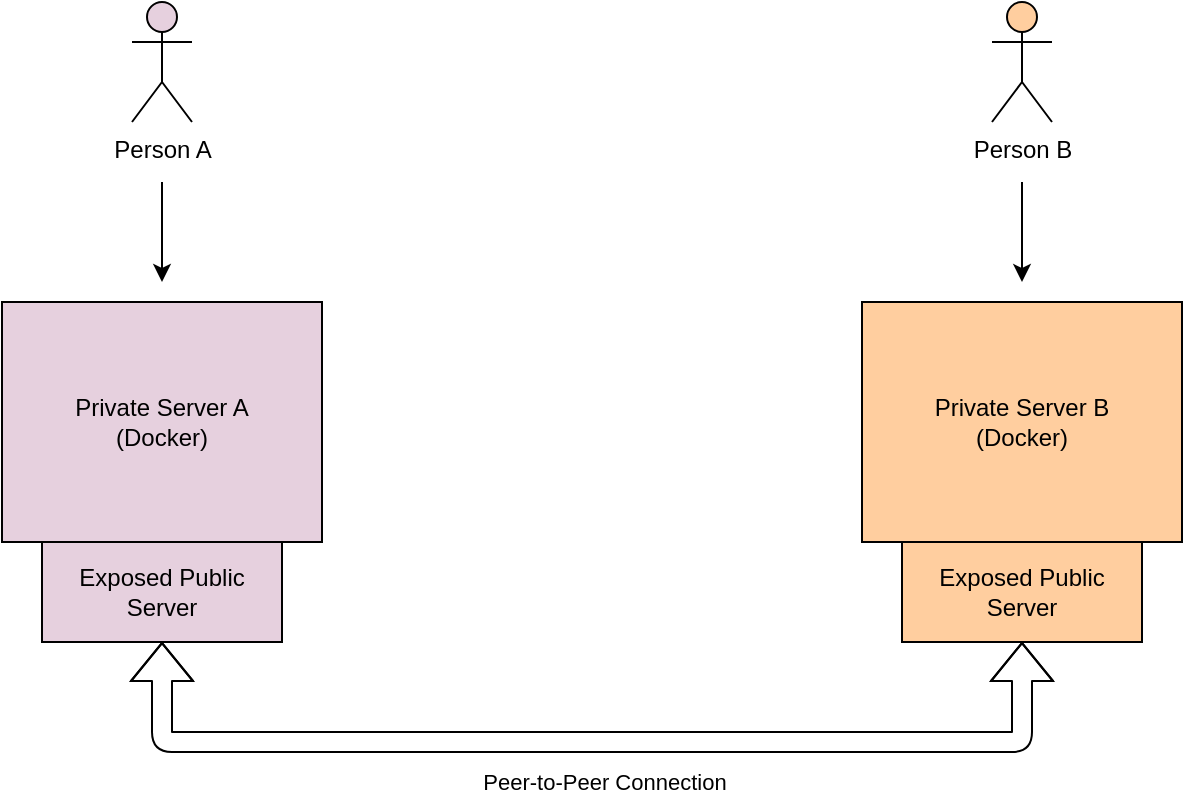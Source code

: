 <mxfile>
    <diagram id="gdLkVAoInEApZWIUcxZC" name="Page-1">
        <mxGraphModel dx="1096" dy="293" grid="1" gridSize="10" guides="1" tooltips="1" connect="1" arrows="1" fold="1" page="1" pageScale="1" pageWidth="850" pageHeight="1100" math="0" shadow="0">
            <root>
                <mxCell id="0"/>
                <mxCell id="1" parent="0"/>
                <mxCell id="hQokCKCYotDzluKHrfTL-1" value="Private Server A&lt;br&gt;(Docker)" style="rounded=0;whiteSpace=wrap;html=1;fillColor=#E6D0DE;" parent="1" vertex="1">
                    <mxGeometry x="140" y="230" width="160" height="120" as="geometry"/>
                </mxCell>
                <mxCell id="hQokCKCYotDzluKHrfTL-11" style="edgeStyle=orthogonalEdgeStyle;rounded=0;orthogonalLoop=1;jettySize=auto;html=1;fillColor=#E6D0DE;" edge="1" parent="1">
                    <mxGeometry relative="1" as="geometry">
                        <mxPoint x="220" y="220" as="targetPoint"/>
                        <mxPoint x="220" y="170" as="sourcePoint"/>
                    </mxGeometry>
                </mxCell>
                <mxCell id="hQokCKCYotDzluKHrfTL-4" value="Person A" style="shape=umlActor;verticalLabelPosition=bottom;verticalAlign=top;html=1;outlineConnect=0;fillColor=#E6D0DE;" vertex="1" parent="1">
                    <mxGeometry x="205" y="80" width="30" height="60" as="geometry"/>
                </mxCell>
                <mxCell id="hQokCKCYotDzluKHrfTL-7" value="Person B" style="shape=umlActor;verticalLabelPosition=bottom;verticalAlign=top;html=1;outlineConnect=0;fillColor=#FFCE9F;" vertex="1" parent="1">
                    <mxGeometry x="635" y="80" width="30" height="60" as="geometry"/>
                </mxCell>
                <mxCell id="hQokCKCYotDzluKHrfTL-10" value="Exposed Public Server" style="rounded=0;whiteSpace=wrap;html=1;fillColor=#E6D0DE;" vertex="1" parent="1">
                    <mxGeometry x="160" y="350" width="120" height="50" as="geometry"/>
                </mxCell>
                <mxCell id="hQokCKCYotDzluKHrfTL-12" value="Private Server B&lt;br&gt;(Docker)" style="rounded=0;whiteSpace=wrap;html=1;fillColor=#FFCE9F;" vertex="1" parent="1">
                    <mxGeometry x="570" y="230" width="160" height="120" as="geometry"/>
                </mxCell>
                <mxCell id="hQokCKCYotDzluKHrfTL-13" value="Exposed Public Server" style="rounded=0;whiteSpace=wrap;html=1;fillColor=#FFCE9F;" vertex="1" parent="1">
                    <mxGeometry x="590" y="350" width="120" height="50" as="geometry"/>
                </mxCell>
                <mxCell id="hQokCKCYotDzluKHrfTL-14" style="edgeStyle=orthogonalEdgeStyle;rounded=0;orthogonalLoop=1;jettySize=auto;html=1;fillColor=#FFCE9F;" edge="1" parent="1">
                    <mxGeometry relative="1" as="geometry">
                        <mxPoint x="650" y="220" as="targetPoint"/>
                        <mxPoint x="650" y="170" as="sourcePoint"/>
                    </mxGeometry>
                </mxCell>
                <mxCell id="hQokCKCYotDzluKHrfTL-19" value="" style="shape=flexArrow;endArrow=classic;startArrow=classic;html=1;entryX=0.5;entryY=1;entryDx=0;entryDy=0;exitX=0.5;exitY=1;exitDx=0;exitDy=0;" edge="1" parent="1" source="hQokCKCYotDzluKHrfTL-10" target="hQokCKCYotDzluKHrfTL-13">
                    <mxGeometry width="100" height="100" relative="1" as="geometry">
                        <mxPoint x="490" y="450" as="sourcePoint"/>
                        <mxPoint x="750" y="490" as="targetPoint"/>
                        <Array as="points">
                            <mxPoint x="220" y="450"/>
                            <mxPoint x="650" y="450"/>
                        </Array>
                    </mxGeometry>
                </mxCell>
                <mxCell id="hQokCKCYotDzluKHrfTL-20" value="Peer-to-Peer Connection" style="edgeLabel;html=1;align=center;verticalAlign=middle;resizable=0;points=[];" connectable="0" vertex="1" parent="hQokCKCYotDzluKHrfTL-19">
                    <mxGeometry x="0.07" y="-2" relative="1" as="geometry">
                        <mxPoint x="-13" y="18" as="offset"/>
                    </mxGeometry>
                </mxCell>
            </root>
        </mxGraphModel>
    </diagram>
</mxfile>